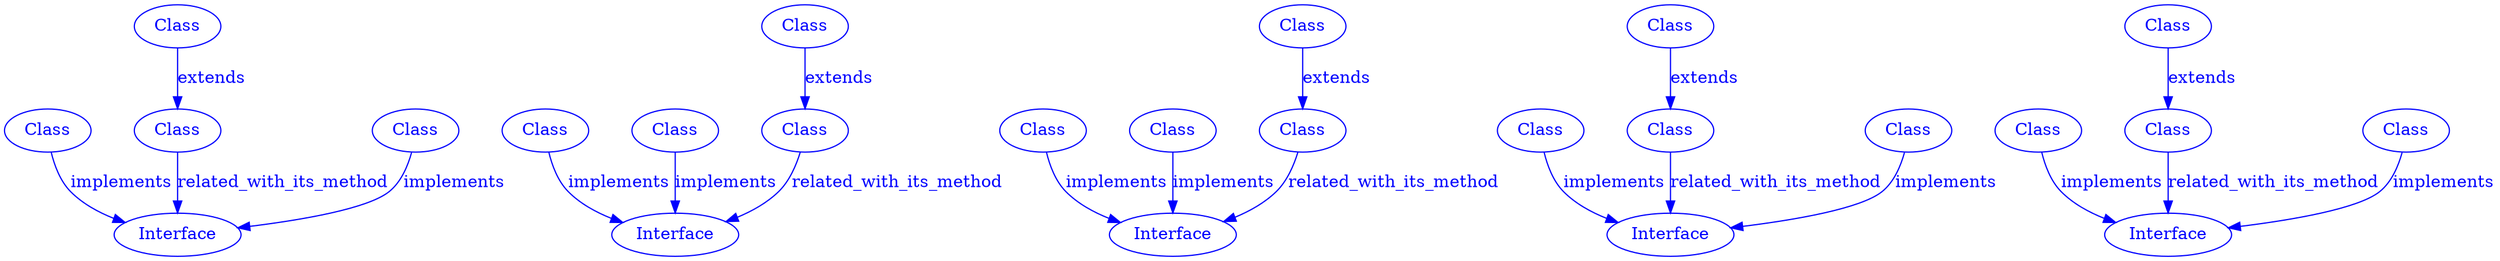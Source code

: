
digraph SubdueGraph {
  20 [label="Class",color=blue,fontcolor=blue];
  41 [label="Class",color=blue,fontcolor=blue];
  186 [label="Class",color=blue,fontcolor=blue];
  215 [label="Class",color=blue,fontcolor=blue];
  449 [label="Interface",color=blue,fontcolor=blue];
  20 -> 449 [label="implements",color=blue,fontcolor=blue];
  186 -> 449 [label="implements",color=blue,fontcolor=blue];
  215 -> 41 [label="extends",color=blue,fontcolor=blue];
  41 -> 449 [label="related_with_its_method",color=blue,fontcolor=blue];
  5 [label="Class",color=blue,fontcolor=blue];
  44 [label="Interface",color=blue,fontcolor=blue];
  190 [label="Class",color=blue,fontcolor=blue];
  259 [label="Class",color=blue,fontcolor=blue];
  451 [label="Class",color=blue,fontcolor=blue];
  5 -> 44 [label="implements",color=blue,fontcolor=blue];
  190 -> 451 [label="extends",color=blue,fontcolor=blue];
  259 -> 44 [label="implements",color=blue,fontcolor=blue];
  451 -> 44 [label="related_with_its_method",color=blue,fontcolor=blue];
  110 [label="Interface",color=blue,fontcolor=blue];
  299 [label="Class",color=blue,fontcolor=blue];
  343 [label="Class",color=blue,fontcolor=blue];
  381 [label="Class",color=blue,fontcolor=blue];
  453 [label="Class",color=blue,fontcolor=blue];
  299 -> 110 [label="implements",color=blue,fontcolor=blue];
  343 -> 453 [label="extends",color=blue,fontcolor=blue];
  381 -> 110 [label="implements",color=blue,fontcolor=blue];
  453 -> 110 [label="related_with_its_method",color=blue,fontcolor=blue];
  55 [label="Class",color=blue,fontcolor=blue];
  194 [label="Class",color=blue,fontcolor=blue];
  199 [label="Class",color=blue,fontcolor=blue];
  206 [label="Interface",color=blue,fontcolor=blue];
  412 [label="Class",color=blue,fontcolor=blue];
  55 -> 206 [label="implements",color=blue,fontcolor=blue];
  194 -> 199 [label="extends",color=blue,fontcolor=blue];
  412 -> 206 [label="implements",color=blue,fontcolor=blue];
  199 -> 206 [label="related_with_its_method",color=blue,fontcolor=blue];
  185 [label="Class",color=blue,fontcolor=blue];
  304 [label="Interface",color=blue,fontcolor=blue];
  394 [label="Class",color=blue,fontcolor=blue];
  423 [label="Class",color=blue,fontcolor=blue];
  429 [label="Class",color=blue,fontcolor=blue];
  185 -> 304 [label="implements",color=blue,fontcolor=blue];
  394 -> 423 [label="extends",color=blue,fontcolor=blue];
  429 -> 304 [label="implements",color=blue,fontcolor=blue];
  423 -> 304 [label="related_with_its_method",color=blue,fontcolor=blue];
}
